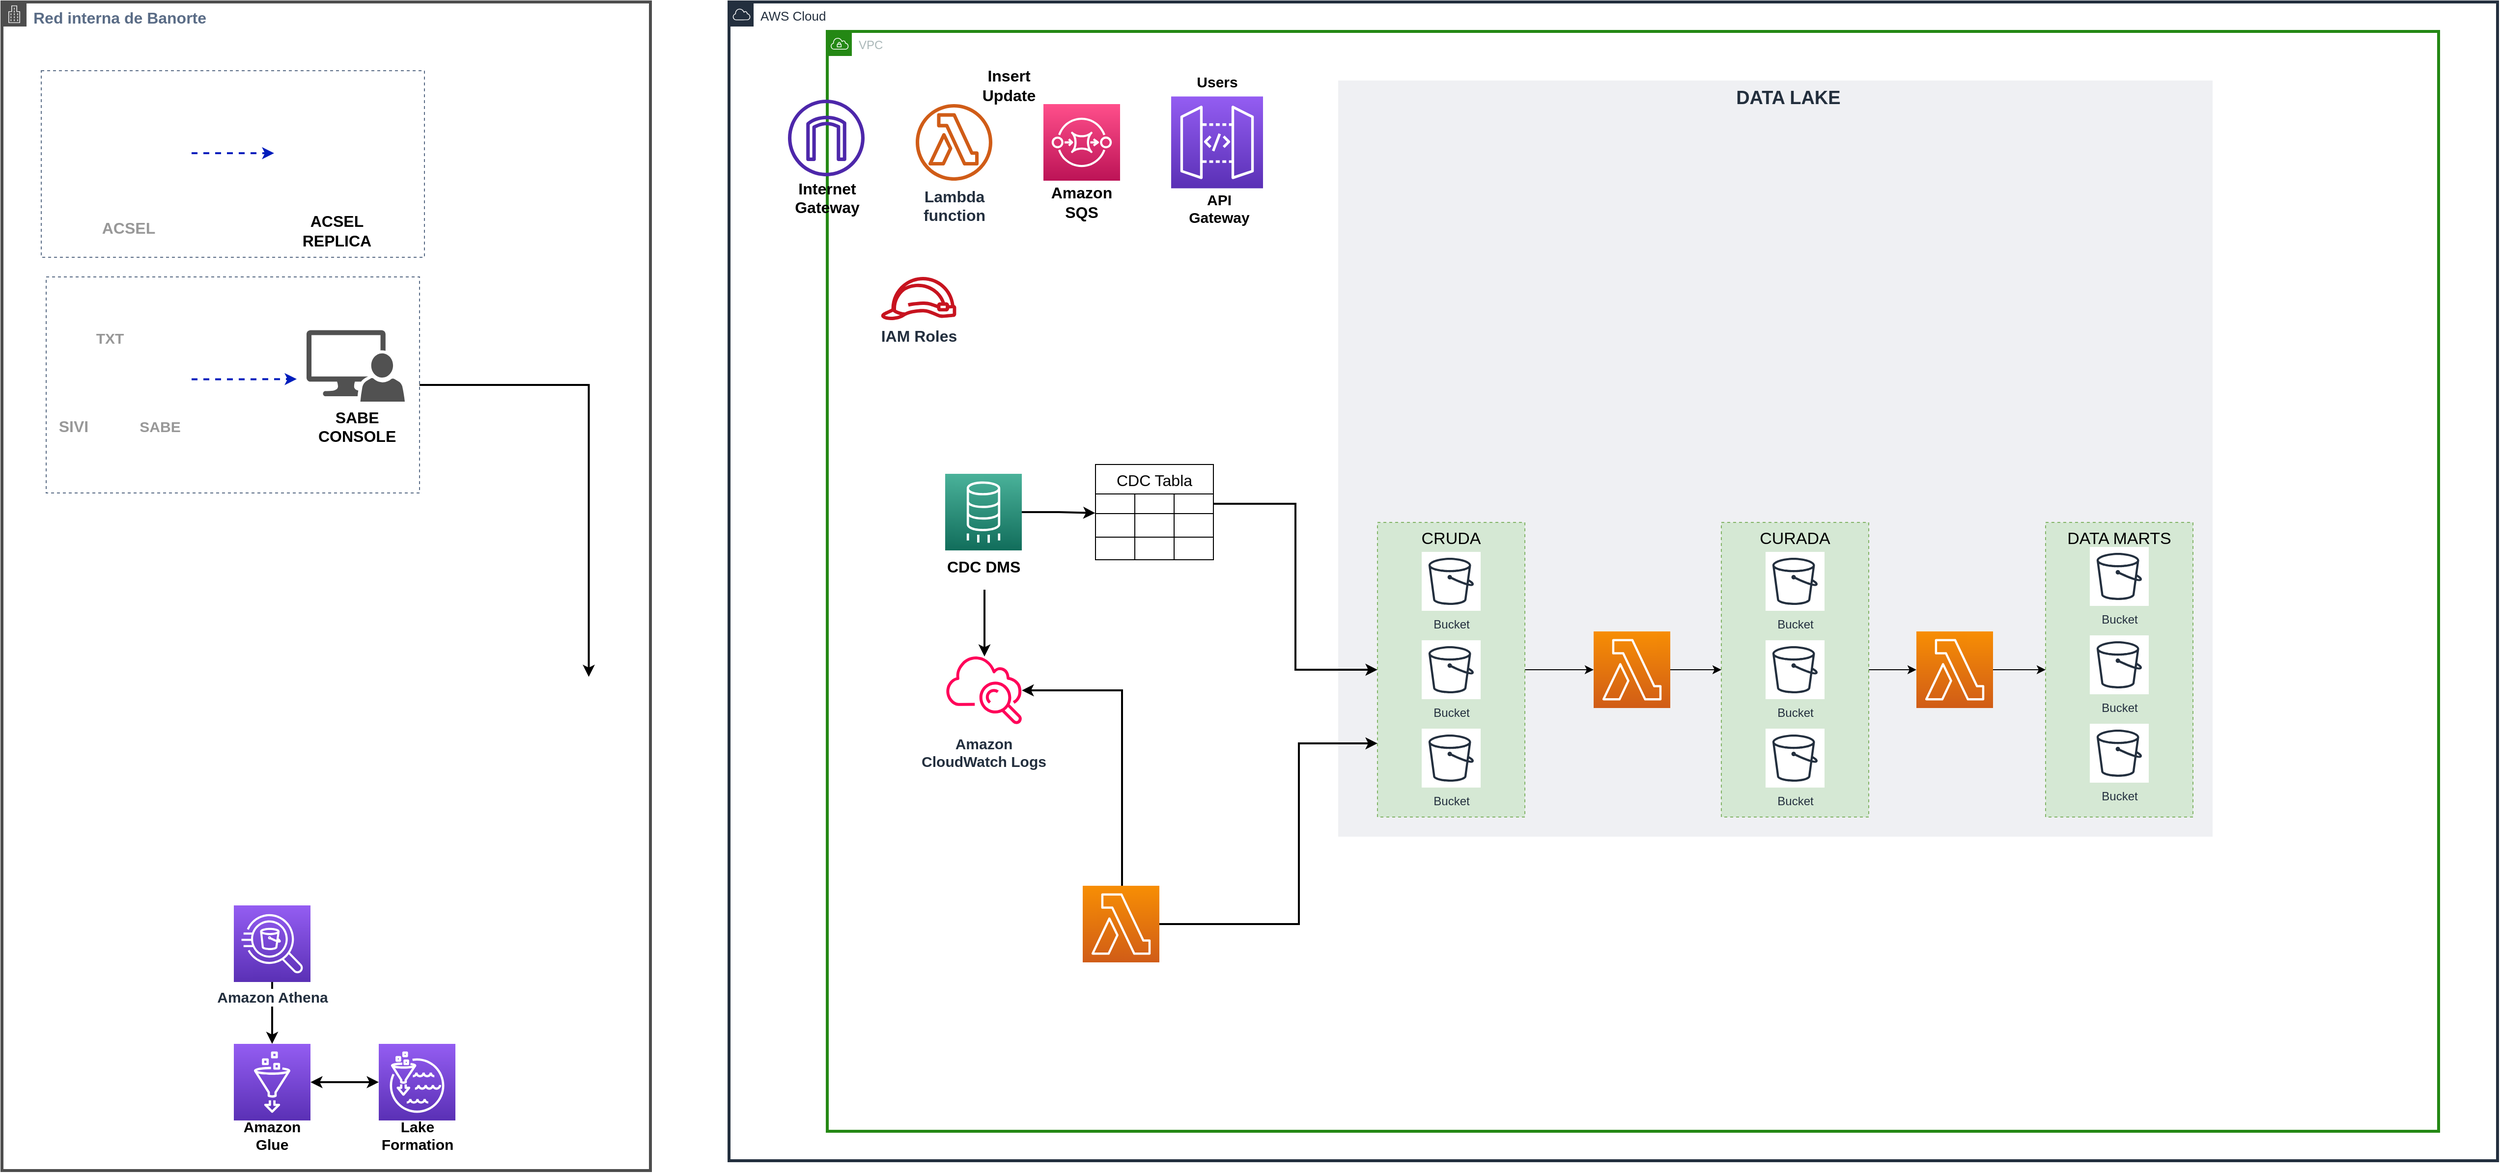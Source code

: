<mxfile version="27.1.4">
  <diagram id="Ht1M8jgEwFfnCIfOTk4-" name="Page-1">
    <mxGraphModel dx="1975" dy="1836" grid="1" gridSize="10" guides="1" tooltips="1" connect="1" arrows="1" fold="1" page="1" pageScale="1" pageWidth="1169" pageHeight="827" math="0" shadow="0">
      <root>
        <mxCell id="0" />
        <mxCell id="1" parent="0" />
        <mxCell id="RchtXjUBD6mUK6er0duv-1" value="&lt;font style=&quot;font-size: 13px;&quot;&gt;AWS Cloud&lt;/font&gt;" style="points=[[0,0],[0.25,0],[0.5,0],[0.75,0],[1,0],[1,0.25],[1,0.5],[1,0.75],[1,1],[0.75,1],[0.5,1],[0.25,1],[0,1],[0,0.75],[0,0.5],[0,0.25]];outlineConnect=0;gradientColor=none;html=1;whiteSpace=wrap;fontSize=13;fontStyle=0;container=1;pointerEvents=0;collapsible=0;recursiveResize=0;shape=mxgraph.aws4.group;grIcon=mxgraph.aws4.group_aws_cloud;strokeColor=#232F3E;fillColor=none;verticalAlign=top;align=left;spacingLeft=30;fontColor=#232F3E;dashed=0;strokeWidth=3;" parent="1" vertex="1">
          <mxGeometry x="2490" y="40" width="1800" height="1180" as="geometry" />
        </mxCell>
        <mxCell id="YntPkXyulkXuXodMfOfy-1" value="VPC" style="points=[[0,0],[0.25,0],[0.5,0],[0.75,0],[1,0],[1,0.25],[1,0.5],[1,0.75],[1,1],[0.75,1],[0.5,1],[0.25,1],[0,1],[0,0.75],[0,0.5],[0,0.25]];outlineConnect=0;gradientColor=none;html=1;whiteSpace=wrap;fontSize=12;fontStyle=0;container=1;pointerEvents=0;collapsible=0;recursiveResize=0;shape=mxgraph.aws4.group;grIcon=mxgraph.aws4.group_vpc;strokeColor=#248814;fillColor=none;verticalAlign=top;align=left;spacingLeft=30;fontColor=#AAB7B8;dashed=0;strokeWidth=3;" parent="RchtXjUBD6mUK6er0duv-1" vertex="1">
          <mxGeometry x="100" y="30" width="1640" height="1120" as="geometry" />
        </mxCell>
        <mxCell id="RchtXjUBD6mUK6er0duv-4" value="&lt;font style=&quot;font-size: 19px;&quot;&gt;&lt;b&gt;&amp;nbsp; &amp;nbsp; &amp;nbsp;DATA LAKE&lt;/b&gt;&lt;br&gt;&lt;/font&gt;" style="fillColor=#EFF0F3;strokeColor=none;dashed=0;verticalAlign=top;fontStyle=0;fontColor=#232F3D;whiteSpace=wrap;html=1;" parent="YntPkXyulkXuXodMfOfy-1" vertex="1">
          <mxGeometry x="520" y="50" width="890" height="770" as="geometry" />
        </mxCell>
        <mxCell id="YntPkXyulkXuXodMfOfy-39" style="edgeStyle=orthogonalEdgeStyle;rounded=0;orthogonalLoop=1;jettySize=auto;html=1;entryX=0;entryY=0.5;entryDx=0;entryDy=0;entryPerimeter=0;" parent="YntPkXyulkXuXodMfOfy-1" source="RchtXjUBD6mUK6er0duv-6" target="YntPkXyulkXuXodMfOfy-38" edge="1">
          <mxGeometry relative="1" as="geometry" />
        </mxCell>
        <mxCell id="RchtXjUBD6mUK6er0duv-6" value="&lt;span style=&quot;font-size: 17px;&quot;&gt;CRUDA&lt;/span&gt;" style="fillColor=#d5e8d4;strokeColor=#82b366;dashed=1;verticalAlign=top;fontStyle=0;whiteSpace=wrap;html=1;" parent="YntPkXyulkXuXodMfOfy-1" vertex="1">
          <mxGeometry x="560" y="500" width="150" height="300" as="geometry" />
        </mxCell>
        <mxCell id="RchtXjUBD6mUK6er0duv-7" value="Bucket" style="sketch=0;outlineConnect=0;fontColor=#232F3E;gradientColor=none;strokeColor=#232F3E;fillColor=#ffffff;dashed=0;verticalLabelPosition=bottom;verticalAlign=top;align=center;html=1;fontSize=12;fontStyle=0;aspect=fixed;shape=mxgraph.aws4.resourceIcon;resIcon=mxgraph.aws4.bucket;" parent="YntPkXyulkXuXodMfOfy-1" vertex="1">
          <mxGeometry x="605" y="530" width="60" height="60" as="geometry" />
        </mxCell>
        <mxCell id="RchtXjUBD6mUK6er0duv-8" value="Bucket" style="sketch=0;outlineConnect=0;fontColor=#232F3E;gradientColor=none;strokeColor=#232F3E;fillColor=#ffffff;dashed=0;verticalLabelPosition=bottom;verticalAlign=top;align=center;html=1;fontSize=12;fontStyle=0;aspect=fixed;shape=mxgraph.aws4.resourceIcon;resIcon=mxgraph.aws4.bucket;" parent="YntPkXyulkXuXodMfOfy-1" vertex="1">
          <mxGeometry x="605" y="620" width="60" height="60" as="geometry" />
        </mxCell>
        <mxCell id="RchtXjUBD6mUK6er0duv-9" value="Bucket" style="sketch=0;outlineConnect=0;fontColor=#232F3E;gradientColor=none;strokeColor=#232F3E;fillColor=#ffffff;dashed=0;verticalLabelPosition=bottom;verticalAlign=top;align=center;html=1;fontSize=12;fontStyle=0;aspect=fixed;shape=mxgraph.aws4.resourceIcon;resIcon=mxgraph.aws4.bucket;" parent="YntPkXyulkXuXodMfOfy-1" vertex="1">
          <mxGeometry x="605" y="710" width="60" height="60" as="geometry" />
        </mxCell>
        <mxCell id="YntPkXyulkXuXodMfOfy-42" style="edgeStyle=orthogonalEdgeStyle;rounded=0;orthogonalLoop=1;jettySize=auto;html=1;" parent="YntPkXyulkXuXodMfOfy-1" source="RchtXjUBD6mUK6er0duv-23" target="YntPkXyulkXuXodMfOfy-41" edge="1">
          <mxGeometry relative="1" as="geometry" />
        </mxCell>
        <mxCell id="RchtXjUBD6mUK6er0duv-23" value="&lt;span style=&quot;font-size: 17px;&quot;&gt;CURADA&lt;/span&gt;" style="fillColor=#d5e8d4;strokeColor=#82b366;dashed=1;verticalAlign=top;fontStyle=0;whiteSpace=wrap;html=1;" parent="YntPkXyulkXuXodMfOfy-1" vertex="1">
          <mxGeometry x="910" y="500" width="150" height="300" as="geometry" />
        </mxCell>
        <mxCell id="RchtXjUBD6mUK6er0duv-24" value="Bucket" style="sketch=0;outlineConnect=0;fontColor=#232F3E;gradientColor=none;strokeColor=#232F3E;fillColor=#ffffff;dashed=0;verticalLabelPosition=bottom;verticalAlign=top;align=center;html=1;fontSize=12;fontStyle=0;aspect=fixed;shape=mxgraph.aws4.resourceIcon;resIcon=mxgraph.aws4.bucket;" parent="YntPkXyulkXuXodMfOfy-1" vertex="1">
          <mxGeometry x="955" y="530" width="60" height="60" as="geometry" />
        </mxCell>
        <mxCell id="RchtXjUBD6mUK6er0duv-25" value="Bucket" style="sketch=0;outlineConnect=0;fontColor=#232F3E;gradientColor=none;strokeColor=#232F3E;fillColor=#ffffff;dashed=0;verticalLabelPosition=bottom;verticalAlign=top;align=center;html=1;fontSize=12;fontStyle=0;aspect=fixed;shape=mxgraph.aws4.resourceIcon;resIcon=mxgraph.aws4.bucket;" parent="YntPkXyulkXuXodMfOfy-1" vertex="1">
          <mxGeometry x="955" y="620" width="60" height="60" as="geometry" />
        </mxCell>
        <mxCell id="RchtXjUBD6mUK6er0duv-26" value="Bucket" style="sketch=0;outlineConnect=0;fontColor=#232F3E;gradientColor=none;strokeColor=#232F3E;fillColor=#ffffff;dashed=0;verticalLabelPosition=bottom;verticalAlign=top;align=center;html=1;fontSize=12;fontStyle=0;aspect=fixed;shape=mxgraph.aws4.resourceIcon;resIcon=mxgraph.aws4.bucket;" parent="YntPkXyulkXuXodMfOfy-1" vertex="1">
          <mxGeometry x="955" y="710" width="60" height="60" as="geometry" />
        </mxCell>
        <mxCell id="RchtXjUBD6mUK6er0duv-32" value="&lt;span style=&quot;font-size: 17px;&quot;&gt;DATA MARTS&lt;/span&gt;" style="fillColor=#d5e8d4;strokeColor=#82b366;dashed=1;verticalAlign=top;fontStyle=0;whiteSpace=wrap;html=1;" parent="YntPkXyulkXuXodMfOfy-1" vertex="1">
          <mxGeometry x="1240" y="500" width="150" height="300" as="geometry" />
        </mxCell>
        <mxCell id="RchtXjUBD6mUK6er0duv-33" value="Bucket" style="sketch=0;outlineConnect=0;fontColor=#232F3E;gradientColor=none;strokeColor=#232F3E;fillColor=#ffffff;dashed=0;verticalLabelPosition=bottom;verticalAlign=top;align=center;html=1;fontSize=12;fontStyle=0;aspect=fixed;shape=mxgraph.aws4.resourceIcon;resIcon=mxgraph.aws4.bucket;" parent="YntPkXyulkXuXodMfOfy-1" vertex="1">
          <mxGeometry x="1285" y="525" width="60" height="60" as="geometry" />
        </mxCell>
        <mxCell id="RchtXjUBD6mUK6er0duv-34" value="Bucket" style="sketch=0;outlineConnect=0;fontColor=#232F3E;gradientColor=none;strokeColor=#232F3E;fillColor=#ffffff;dashed=0;verticalLabelPosition=bottom;verticalAlign=top;align=center;html=1;fontSize=12;fontStyle=0;aspect=fixed;shape=mxgraph.aws4.resourceIcon;resIcon=mxgraph.aws4.bucket;" parent="YntPkXyulkXuXodMfOfy-1" vertex="1">
          <mxGeometry x="1285" y="615" width="60" height="60" as="geometry" />
        </mxCell>
        <mxCell id="RchtXjUBD6mUK6er0duv-35" value="Bucket" style="sketch=0;outlineConnect=0;fontColor=#232F3E;gradientColor=none;strokeColor=#232F3E;fillColor=#ffffff;dashed=0;verticalLabelPosition=bottom;verticalAlign=top;align=center;html=1;fontSize=12;fontStyle=0;aspect=fixed;shape=mxgraph.aws4.resourceIcon;resIcon=mxgraph.aws4.bucket;" parent="YntPkXyulkXuXodMfOfy-1" vertex="1">
          <mxGeometry x="1285" y="705" width="60" height="60" as="geometry" />
        </mxCell>
        <mxCell id="YntPkXyulkXuXodMfOfy-19" style="edgeStyle=orthogonalEdgeStyle;rounded=0;orthogonalLoop=1;jettySize=auto;html=1;entryX=-0.002;entryY=0.972;entryDx=0;entryDy=0;entryPerimeter=0;strokeWidth=2;" parent="YntPkXyulkXuXodMfOfy-1" source="RchtXjUBD6mUK6er0duv-54" target="YntPkXyulkXuXodMfOfy-5" edge="1">
          <mxGeometry relative="1" as="geometry">
            <Array as="points">
              <mxPoint x="236" y="490" />
              <mxPoint x="273" y="490" />
            </Array>
          </mxGeometry>
        </mxCell>
        <mxCell id="RchtXjUBD6mUK6er0duv-54" value="" style="sketch=0;points=[[0,0,0],[0.25,0,0],[0.5,0,0],[0.75,0,0],[1,0,0],[0,1,0],[0.25,1,0],[0.5,1,0],[0.75,1,0],[1,1,0],[0,0.25,0],[0,0.5,0],[0,0.75,0],[1,0.25,0],[1,0.5,0],[1,0.75,0]];outlineConnect=0;fontColor=#232F3E;gradientColor=#4AB29A;gradientDirection=north;fillColor=#116D5B;strokeColor=#ffffff;dashed=0;verticalLabelPosition=bottom;verticalAlign=top;align=center;html=1;fontSize=12;fontStyle=0;aspect=fixed;shape=mxgraph.aws4.resourceIcon;resIcon=mxgraph.aws4.database_migration_service;" parent="YntPkXyulkXuXodMfOfy-1" vertex="1">
          <mxGeometry x="120" y="450.5" width="78" height="78" as="geometry" />
        </mxCell>
        <mxCell id="YntPkXyulkXuXodMfOfy-82" style="edgeStyle=orthogonalEdgeStyle;rounded=0;orthogonalLoop=1;jettySize=auto;html=1;strokeWidth=2;" parent="YntPkXyulkXuXodMfOfy-1" source="RchtXjUBD6mUK6er0duv-55" target="YntPkXyulkXuXodMfOfy-74" edge="1">
          <mxGeometry relative="1" as="geometry">
            <Array as="points">
              <mxPoint x="160" y="600" />
              <mxPoint x="160" y="600" />
            </Array>
          </mxGeometry>
        </mxCell>
        <mxCell id="RchtXjUBD6mUK6er0duv-55" value="&lt;div style=&quot;text-align: center; font-size: 16px;&quot;&gt;CDC DMS&lt;/div&gt;" style="text;whiteSpace=wrap;html=1;strokeWidth=2;fontSize=16;fontStyle=1" parent="YntPkXyulkXuXodMfOfy-1" vertex="1">
          <mxGeometry x="120" y="528.5" width="110" height="40" as="geometry" />
        </mxCell>
        <mxCell id="YntPkXyulkXuXodMfOfy-4" value="CDC Tabla" style="shape=table;startSize=30;container=1;collapsible=0;childLayout=tableLayout;strokeColor=default;fontSize=16;" parent="YntPkXyulkXuXodMfOfy-1" vertex="1">
          <mxGeometry x="273" y="441" width="120" height="97" as="geometry" />
        </mxCell>
        <mxCell id="YntPkXyulkXuXodMfOfy-5" value="" style="shape=tableRow;horizontal=0;startSize=0;swimlaneHead=0;swimlaneBody=0;strokeColor=inherit;top=0;left=0;bottom=0;right=0;collapsible=0;dropTarget=0;fillColor=none;points=[[0,0.5],[1,0.5]];portConstraint=eastwest;fontSize=16;" parent="YntPkXyulkXuXodMfOfy-4" vertex="1">
          <mxGeometry y="30" width="120" height="20" as="geometry" />
        </mxCell>
        <mxCell id="YntPkXyulkXuXodMfOfy-6" value="" style="shape=partialRectangle;html=1;whiteSpace=wrap;connectable=0;strokeColor=inherit;overflow=hidden;fillColor=none;top=0;left=0;bottom=0;right=0;pointerEvents=1;fontSize=16;" parent="YntPkXyulkXuXodMfOfy-5" vertex="1">
          <mxGeometry width="40" height="20" as="geometry">
            <mxRectangle width="40" height="20" as="alternateBounds" />
          </mxGeometry>
        </mxCell>
        <mxCell id="YntPkXyulkXuXodMfOfy-7" value="" style="shape=partialRectangle;html=1;whiteSpace=wrap;connectable=0;strokeColor=inherit;overflow=hidden;fillColor=none;top=0;left=0;bottom=0;right=0;pointerEvents=1;fontSize=16;" parent="YntPkXyulkXuXodMfOfy-5" vertex="1">
          <mxGeometry x="40" width="40" height="20" as="geometry">
            <mxRectangle width="40" height="20" as="alternateBounds" />
          </mxGeometry>
        </mxCell>
        <mxCell id="YntPkXyulkXuXodMfOfy-8" value="" style="shape=partialRectangle;html=1;whiteSpace=wrap;connectable=0;strokeColor=inherit;overflow=hidden;fillColor=none;top=0;left=0;bottom=0;right=0;pointerEvents=1;fontSize=16;" parent="YntPkXyulkXuXodMfOfy-5" vertex="1">
          <mxGeometry x="80" width="40" height="20" as="geometry">
            <mxRectangle width="40" height="20" as="alternateBounds" />
          </mxGeometry>
        </mxCell>
        <mxCell id="YntPkXyulkXuXodMfOfy-9" value="" style="shape=tableRow;horizontal=0;startSize=0;swimlaneHead=0;swimlaneBody=0;strokeColor=inherit;top=0;left=0;bottom=0;right=0;collapsible=0;dropTarget=0;fillColor=none;points=[[0,0.5],[1,0.5]];portConstraint=eastwest;fontSize=16;" parent="YntPkXyulkXuXodMfOfy-4" vertex="1">
          <mxGeometry y="50" width="120" height="24" as="geometry" />
        </mxCell>
        <mxCell id="YntPkXyulkXuXodMfOfy-10" value="" style="shape=partialRectangle;html=1;whiteSpace=wrap;connectable=0;strokeColor=inherit;overflow=hidden;fillColor=none;top=0;left=0;bottom=0;right=0;pointerEvents=1;fontSize=16;" parent="YntPkXyulkXuXodMfOfy-9" vertex="1">
          <mxGeometry width="40" height="24" as="geometry">
            <mxRectangle width="40" height="24" as="alternateBounds" />
          </mxGeometry>
        </mxCell>
        <mxCell id="YntPkXyulkXuXodMfOfy-11" value="" style="shape=partialRectangle;html=1;whiteSpace=wrap;connectable=0;strokeColor=inherit;overflow=hidden;fillColor=none;top=0;left=0;bottom=0;right=0;pointerEvents=1;fontSize=16;" parent="YntPkXyulkXuXodMfOfy-9" vertex="1">
          <mxGeometry x="40" width="40" height="24" as="geometry">
            <mxRectangle width="40" height="24" as="alternateBounds" />
          </mxGeometry>
        </mxCell>
        <mxCell id="YntPkXyulkXuXodMfOfy-12" value="" style="shape=partialRectangle;html=1;whiteSpace=wrap;connectable=0;strokeColor=inherit;overflow=hidden;fillColor=none;top=0;left=0;bottom=0;right=0;pointerEvents=1;fontSize=16;" parent="YntPkXyulkXuXodMfOfy-9" vertex="1">
          <mxGeometry x="80" width="40" height="24" as="geometry">
            <mxRectangle width="40" height="24" as="alternateBounds" />
          </mxGeometry>
        </mxCell>
        <mxCell id="YntPkXyulkXuXodMfOfy-13" value="" style="shape=tableRow;horizontal=0;startSize=0;swimlaneHead=0;swimlaneBody=0;strokeColor=inherit;top=0;left=0;bottom=0;right=0;collapsible=0;dropTarget=0;fillColor=none;points=[[0,0.5],[1,0.5]];portConstraint=eastwest;fontSize=16;" parent="YntPkXyulkXuXodMfOfy-4" vertex="1">
          <mxGeometry y="74" width="120" height="23" as="geometry" />
        </mxCell>
        <mxCell id="YntPkXyulkXuXodMfOfy-14" value="" style="shape=partialRectangle;html=1;whiteSpace=wrap;connectable=0;strokeColor=inherit;overflow=hidden;fillColor=none;top=0;left=0;bottom=0;right=0;pointerEvents=1;fontSize=16;" parent="YntPkXyulkXuXodMfOfy-13" vertex="1">
          <mxGeometry width="40" height="23" as="geometry">
            <mxRectangle width="40" height="23" as="alternateBounds" />
          </mxGeometry>
        </mxCell>
        <mxCell id="YntPkXyulkXuXodMfOfy-15" value="" style="shape=partialRectangle;html=1;whiteSpace=wrap;connectable=0;strokeColor=inherit;overflow=hidden;fillColor=none;top=0;left=0;bottom=0;right=0;pointerEvents=1;fontSize=16;" parent="YntPkXyulkXuXodMfOfy-13" vertex="1">
          <mxGeometry x="40" width="40" height="23" as="geometry">
            <mxRectangle width="40" height="23" as="alternateBounds" />
          </mxGeometry>
        </mxCell>
        <mxCell id="YntPkXyulkXuXodMfOfy-16" value="" style="shape=partialRectangle;html=1;whiteSpace=wrap;connectable=0;strokeColor=inherit;overflow=hidden;fillColor=none;top=0;left=0;bottom=0;right=0;pointerEvents=1;fontSize=16;" parent="YntPkXyulkXuXodMfOfy-13" vertex="1">
          <mxGeometry x="80" width="40" height="23" as="geometry">
            <mxRectangle width="40" height="23" as="alternateBounds" />
          </mxGeometry>
        </mxCell>
        <mxCell id="YntPkXyulkXuXodMfOfy-20" style="edgeStyle=orthogonalEdgeStyle;rounded=0;orthogonalLoop=1;jettySize=auto;html=1;entryX=0;entryY=0.5;entryDx=0;entryDy=0;strokeWidth=2;" parent="YntPkXyulkXuXodMfOfy-1" source="YntPkXyulkXuXodMfOfy-5" target="RchtXjUBD6mUK6er0duv-6" edge="1">
          <mxGeometry relative="1" as="geometry" />
        </mxCell>
        <mxCell id="YntPkXyulkXuXodMfOfy-22" value="" style="sketch=0;outlineConnect=0;fontColor=#232F3E;gradientColor=none;fillColor=#4D27AA;strokeColor=none;dashed=0;verticalLabelPosition=bottom;verticalAlign=top;align=center;html=1;fontSize=12;fontStyle=0;aspect=fixed;pointerEvents=1;shape=mxgraph.aws4.internet_gateway;" parent="YntPkXyulkXuXodMfOfy-1" vertex="1">
          <mxGeometry x="-40" y="69.5" width="78" height="78" as="geometry" />
        </mxCell>
        <mxCell id="YntPkXyulkXuXodMfOfy-23" value="&lt;div style=&quot;text-align: center; font-size: 16px;&quot;&gt;Internet Gateway&lt;/div&gt;" style="text;whiteSpace=wrap;html=1;strokeWidth=2;fontSize=16;fontStyle=1" parent="YntPkXyulkXuXodMfOfy-1" vertex="1">
          <mxGeometry x="-56" y="144" width="110" height="40" as="geometry" />
        </mxCell>
        <mxCell id="YntPkXyulkXuXodMfOfy-24" value="" style="sketch=0;points=[[0,0,0],[0.25,0,0],[0.5,0,0],[0.75,0,0],[1,0,0],[0,1,0],[0.25,1,0],[0.5,1,0],[0.75,1,0],[1,1,0],[0,0.25,0],[0,0.5,0],[0,0.75,0],[1,0.25,0],[1,0.5,0],[1,0.75,0]];outlineConnect=0;fontColor=#232F3E;gradientColor=#945DF2;gradientDirection=north;fillColor=#5A30B5;strokeColor=#ffffff;dashed=0;verticalLabelPosition=bottom;verticalAlign=top;align=center;html=1;fontSize=12;fontStyle=0;aspect=fixed;shape=mxgraph.aws4.resourceIcon;resIcon=mxgraph.aws4.api_gateway;" parent="YntPkXyulkXuXodMfOfy-1" vertex="1">
          <mxGeometry x="350" y="66.25" width="93.5" height="93.5" as="geometry" />
        </mxCell>
        <mxCell id="YntPkXyulkXuXodMfOfy-25" value="&lt;font style=&quot;font-size: 15px;&quot;&gt;&lt;b&gt;API Gateway&lt;/b&gt;&lt;/font&gt;" style="text;html=1;strokeColor=none;fillColor=none;align=center;verticalAlign=middle;whiteSpace=wrap;rounded=0;" parent="YntPkXyulkXuXodMfOfy-1" vertex="1">
          <mxGeometry x="353.5" y="165" width="90" height="30" as="geometry" />
        </mxCell>
        <mxCell id="YntPkXyulkXuXodMfOfy-26" value="&lt;font style=&quot;font-size: 15px;&quot;&gt;&lt;b&gt;Users&lt;/b&gt;&lt;/font&gt;" style="text;html=1;strokeColor=none;fillColor=none;align=center;verticalAlign=middle;whiteSpace=wrap;rounded=0;" parent="YntPkXyulkXuXodMfOfy-1" vertex="1">
          <mxGeometry x="351.75" y="36.25" width="90" height="30" as="geometry" />
        </mxCell>
        <mxCell id="YntPkXyulkXuXodMfOfy-40" style="edgeStyle=orthogonalEdgeStyle;rounded=0;orthogonalLoop=1;jettySize=auto;html=1;entryX=0;entryY=0.5;entryDx=0;entryDy=0;" parent="YntPkXyulkXuXodMfOfy-1" source="YntPkXyulkXuXodMfOfy-38" target="RchtXjUBD6mUK6er0duv-23" edge="1">
          <mxGeometry relative="1" as="geometry" />
        </mxCell>
        <mxCell id="YntPkXyulkXuXodMfOfy-38" value="" style="sketch=0;points=[[0,0,0],[0.25,0,0],[0.5,0,0],[0.75,0,0],[1,0,0],[0,1,0],[0.25,1,0],[0.5,1,0],[0.75,1,0],[1,1,0],[0,0.25,0],[0,0.5,0],[0,0.75,0],[1,0.25,0],[1,0.5,0],[1,0.75,0]];outlineConnect=0;fontColor=#232F3E;gradientColor=#F78E04;gradientDirection=north;fillColor=#D05C17;strokeColor=#ffffff;dashed=0;verticalLabelPosition=bottom;verticalAlign=top;align=center;html=1;fontSize=12;fontStyle=0;aspect=fixed;shape=mxgraph.aws4.resourceIcon;resIcon=mxgraph.aws4.lambda;" parent="YntPkXyulkXuXodMfOfy-1" vertex="1">
          <mxGeometry x="780" y="611" width="78" height="78" as="geometry" />
        </mxCell>
        <mxCell id="YntPkXyulkXuXodMfOfy-43" style="edgeStyle=orthogonalEdgeStyle;rounded=0;orthogonalLoop=1;jettySize=auto;html=1;entryX=0;entryY=0.5;entryDx=0;entryDy=0;" parent="YntPkXyulkXuXodMfOfy-1" source="YntPkXyulkXuXodMfOfy-41" target="RchtXjUBD6mUK6er0duv-32" edge="1">
          <mxGeometry relative="1" as="geometry" />
        </mxCell>
        <mxCell id="YntPkXyulkXuXodMfOfy-41" value="" style="sketch=0;points=[[0,0,0],[0.25,0,0],[0.5,0,0],[0.75,0,0],[1,0,0],[0,1,0],[0.25,1,0],[0.5,1,0],[0.75,1,0],[1,1,0],[0,0.25,0],[0,0.5,0],[0,0.75,0],[1,0.25,0],[1,0.5,0],[1,0.75,0]];outlineConnect=0;fontColor=#232F3E;gradientColor=#F78E04;gradientDirection=north;fillColor=#D05C17;strokeColor=#ffffff;dashed=0;verticalLabelPosition=bottom;verticalAlign=top;align=center;html=1;fontSize=12;fontStyle=0;aspect=fixed;shape=mxgraph.aws4.resourceIcon;resIcon=mxgraph.aws4.lambda;" parent="YntPkXyulkXuXodMfOfy-1" vertex="1">
          <mxGeometry x="1108.5" y="611" width="78" height="78" as="geometry" />
        </mxCell>
        <mxCell id="YntPkXyulkXuXodMfOfy-54" value="IAM Roles" style="outlineConnect=0;fontColor=#232F3E;gradientColor=none;fillColor=#C7131F;strokeColor=none;dashed=0;verticalLabelPosition=bottom;verticalAlign=top;align=center;html=1;fontSize=16;fontStyle=1;aspect=fixed;pointerEvents=1;shape=mxgraph.aws4.role;labelBackgroundColor=#ffffff;" parent="YntPkXyulkXuXodMfOfy-1" vertex="1">
          <mxGeometry x="54" y="250" width="78" height="44" as="geometry" />
        </mxCell>
        <mxCell id="YntPkXyulkXuXodMfOfy-58" value="&lt;font style=&quot;font-size: 16px;&quot;&gt;&lt;b&gt;Lambda&lt;br style=&quot;border-color: var(--border-color);&quot;&gt;function&lt;/b&gt;&lt;/font&gt;" style="outlineConnect=0;fontColor=#232F3E;gradientColor=none;fillColor=#D05C17;strokeColor=none;dashed=0;verticalLabelPosition=bottom;verticalAlign=top;align=center;html=1;fontSize=12;fontStyle=0;aspect=fixed;pointerEvents=1;shape=mxgraph.aws4.lambda_function;labelBackgroundColor=#ffffff;" parent="YntPkXyulkXuXodMfOfy-1" vertex="1">
          <mxGeometry x="90" y="74" width="78" height="78" as="geometry" />
        </mxCell>
        <mxCell id="YntPkXyulkXuXodMfOfy-59" value="&lt;font style=&quot;font-size: 16px;&quot;&gt;&lt;b&gt;Amazon SQS&lt;/b&gt;&lt;/font&gt;" style="text;html=1;strokeColor=none;fillColor=none;align=center;verticalAlign=middle;whiteSpace=wrap;rounded=0;" parent="YntPkXyulkXuXodMfOfy-1" vertex="1">
          <mxGeometry x="214" y="158.5" width="90" height="30" as="geometry" />
        </mxCell>
        <mxCell id="YntPkXyulkXuXodMfOfy-60" value="&lt;font style=&quot;font-size: 16px;&quot;&gt;&lt;b&gt;Insert&lt;br&gt;Update&lt;/b&gt;&lt;/font&gt;" style="text;html=1;strokeColor=none;fillColor=none;align=center;verticalAlign=middle;whiteSpace=wrap;rounded=0;" parent="YntPkXyulkXuXodMfOfy-1" vertex="1">
          <mxGeometry x="140" y="39.5" width="90" height="30" as="geometry" />
        </mxCell>
        <mxCell id="YntPkXyulkXuXodMfOfy-74" value="Amazon&lt;br style=&quot;font-size: 15px;&quot;&gt;CloudWatch Logs&lt;br style=&quot;font-size: 15px;&quot;&gt;" style="outlineConnect=0;fontColor=#232F3E;gradientColor=none;gradientDirection=north;fillColor=#ff0059;strokeColor=default;dashed=0;verticalLabelPosition=bottom;verticalAlign=top;align=center;html=1;fontSize=15;fontStyle=1;aspect=fixed;shape=mxgraph.aws4.cloudwatch;labelBackgroundColor=#ffffff;" parent="YntPkXyulkXuXodMfOfy-1" vertex="1">
          <mxGeometry x="120" y="632" width="78" height="78" as="geometry" />
        </mxCell>
        <mxCell id="YntPkXyulkXuXodMfOfy-107" style="edgeStyle=orthogonalEdgeStyle;rounded=0;orthogonalLoop=1;jettySize=auto;html=1;entryX=0;entryY=0.75;entryDx=0;entryDy=0;strokeWidth=2;" parent="YntPkXyulkXuXodMfOfy-1" source="YntPkXyulkXuXodMfOfy-108" target="RchtXjUBD6mUK6er0duv-6" edge="1">
          <mxGeometry relative="1" as="geometry">
            <Array as="points">
              <mxPoint x="480" y="909" />
              <mxPoint x="480" y="725" />
            </Array>
          </mxGeometry>
        </mxCell>
        <mxCell id="YntPkXyulkXuXodMfOfy-113" style="edgeStyle=orthogonalEdgeStyle;rounded=0;orthogonalLoop=1;jettySize=auto;html=1;strokeWidth=2;" parent="YntPkXyulkXuXodMfOfy-1" source="YntPkXyulkXuXodMfOfy-108" target="YntPkXyulkXuXodMfOfy-74" edge="1">
          <mxGeometry relative="1" as="geometry">
            <Array as="points">
              <mxPoint x="300" y="671" />
            </Array>
          </mxGeometry>
        </mxCell>
        <mxCell id="YntPkXyulkXuXodMfOfy-108" value="" style="sketch=0;points=[[0,0,0],[0.25,0,0],[0.5,0,0],[0.75,0,0],[1,0,0],[0,1,0],[0.25,1,0],[0.5,1,0],[0.75,1,0],[1,1,0],[0,0.25,0],[0,0.5,0],[0,0.75,0],[1,0.25,0],[1,0.5,0],[1,0.75,0]];outlineConnect=0;fontColor=#232F3E;gradientColor=#F78E04;gradientDirection=north;fillColor=#D05C17;strokeColor=#ffffff;dashed=0;verticalLabelPosition=bottom;verticalAlign=top;align=center;html=1;fontSize=12;fontStyle=0;aspect=fixed;shape=mxgraph.aws4.resourceIcon;resIcon=mxgraph.aws4.lambda;" parent="YntPkXyulkXuXodMfOfy-1" vertex="1">
          <mxGeometry x="260" y="870" width="78" height="78" as="geometry" />
        </mxCell>
        <mxCell id="-Rxvcumc74NUgiXMwm1E-3" value="" style="sketch=0;points=[[0,0,0],[0.25,0,0],[0.5,0,0],[0.75,0,0],[1,0,0],[0,1,0],[0.25,1,0],[0.5,1,0],[0.75,1,0],[1,1,0],[0,0.25,0],[0,0.5,0],[0,0.75,0],[1,0.25,0],[1,0.5,0],[1,0.75,0]];outlineConnect=0;fontColor=#232F3E;gradientColor=#FF4F8B;gradientDirection=north;fillColor=#BC1356;strokeColor=#ffffff;dashed=0;verticalLabelPosition=bottom;verticalAlign=top;align=center;html=1;fontSize=12;fontStyle=0;aspect=fixed;shape=mxgraph.aws4.resourceIcon;resIcon=mxgraph.aws4.sqs;" parent="YntPkXyulkXuXodMfOfy-1" vertex="1">
          <mxGeometry x="220" y="74" width="78" height="78" as="geometry" />
        </mxCell>
        <mxCell id="RchtXjUBD6mUK6er0duv-36" value="&lt;font style=&quot;font-size: 16px;&quot;&gt;&lt;b&gt;Red interna de Banorte&lt;/b&gt;&lt;/font&gt;" style="points=[[0,0],[0.25,0],[0.5,0],[0.75,0],[1,0],[1,0.25],[1,0.5],[1,0.75],[1,1],[0.75,1],[0.5,1],[0.25,1],[0,1],[0,0.75],[0,0.5],[0,0.25]];outlineConnect=0;gradientColor=none;html=1;whiteSpace=wrap;fontSize=12;fontStyle=0;container=1;pointerEvents=0;collapsible=0;recursiveResize=0;shape=mxgraph.aws4.group;grIcon=mxgraph.aws4.group_corporate_data_center;strokeColor=#4D4D4D;fillColor=none;verticalAlign=top;align=left;spacingLeft=30;fontColor=#5A6C86;dashed=0;strokeWidth=3;" parent="1" vertex="1">
          <mxGeometry x="1750" y="40" width="660" height="1190" as="geometry" />
        </mxCell>
        <mxCell id="RchtXjUBD6mUK6er0duv-39" value="" style="shape=image;html=1;verticalAlign=top;verticalLabelPosition=bottom;labelBackgroundColor=#ffffff;imageAspect=0;aspect=fixed;image=https://cdn2.iconfinder.com/data/icons/whcompare-isometric-web-hosting-servers/50/database-128.png;" parent="RchtXjUBD6mUK6er0duv-36" vertex="1">
          <mxGeometry x="277" y="90" width="128" height="128" as="geometry" />
        </mxCell>
        <mxCell id="RchtXjUBD6mUK6er0duv-40" value="&lt;font style=&quot;font-size: 16px;&quot;&gt;ACSEL&lt;br&gt;REPLICA&lt;/font&gt;" style="text;html=1;strokeColor=none;fillColor=none;align=center;verticalAlign=middle;whiteSpace=wrap;rounded=0;fontSize=15;fontStyle=1" parent="RchtXjUBD6mUK6er0duv-36" vertex="1">
          <mxGeometry x="292.25" y="218" width="97.5" height="30" as="geometry" />
        </mxCell>
        <mxCell id="RchtXjUBD6mUK6er0duv-41" style="edgeStyle=orthogonalEdgeStyle;rounded=0;orthogonalLoop=1;jettySize=auto;html=1;entryX=0;entryY=0.5;entryDx=0;entryDy=0;strokeWidth=2;fillColor=#0050ef;strokeColor=#001DBC;dashed=1;textOpacity=40;" parent="RchtXjUBD6mUK6er0duv-36" source="RchtXjUBD6mUK6er0duv-42" target="RchtXjUBD6mUK6er0duv-39" edge="1">
          <mxGeometry relative="1" as="geometry" />
        </mxCell>
        <mxCell id="RchtXjUBD6mUK6er0duv-42" value="" style="shape=image;html=1;verticalAlign=top;verticalLabelPosition=bottom;labelBackgroundColor=#ffffff;imageAspect=0;aspect=fixed;image=https://cdn2.iconfinder.com/data/icons/whcompare-isometric-web-hosting-servers/50/database-128.png;opacity=50;textOpacity=40;" parent="RchtXjUBD6mUK6er0duv-36" vertex="1">
          <mxGeometry x="65" y="90" width="128" height="128" as="geometry" />
        </mxCell>
        <mxCell id="RchtXjUBD6mUK6er0duv-43" value="&lt;font style=&quot;font-size: 16px;&quot;&gt;ACSEL&lt;/font&gt;" style="text;html=1;strokeColor=none;fillColor=none;align=center;verticalAlign=middle;whiteSpace=wrap;rounded=0;fontSize=15;fontStyle=1;textOpacity=40;" parent="RchtXjUBD6mUK6er0duv-36" vertex="1">
          <mxGeometry x="80.25" y="215" width="97.5" height="30" as="geometry" />
        </mxCell>
        <mxCell id="RchtXjUBD6mUK6er0duv-49" value="" style="fillColor=none;strokeColor=#5A6C86;dashed=1;verticalAlign=top;fontStyle=0;fontColor=#5A6C86;whiteSpace=wrap;html=1;" parent="RchtXjUBD6mUK6er0duv-36" vertex="1">
          <mxGeometry x="40" y="70" width="390" height="190" as="geometry" />
        </mxCell>
        <mxCell id="RchtXjUBD6mUK6er0duv-98" value="" style="fillColor=none;strokeColor=#5A6C86;dashed=1;verticalAlign=top;fontStyle=0;fontColor=#5A6C86;whiteSpace=wrap;html=1;" parent="RchtXjUBD6mUK6er0duv-36" vertex="1">
          <mxGeometry x="45" y="280" width="380" height="220" as="geometry" />
        </mxCell>
        <mxCell id="RchtXjUBD6mUK6er0duv-93" value="&lt;span style=&quot;font-size: 15px;&quot;&gt;&lt;font style=&quot;font-size: 15px;&quot;&gt;TXT&lt;/font&gt;&lt;/span&gt;" style="text;html=1;strokeColor=none;fillColor=none;align=center;verticalAlign=middle;whiteSpace=wrap;rounded=0;opacity=40;fontSize=15;fontStyle=1;textOpacity=40;strokeWidth=2;" parent="RchtXjUBD6mUK6er0duv-36" vertex="1">
          <mxGeometry x="80.25" y="327" width="60" height="30" as="geometry" />
        </mxCell>
        <mxCell id="RchtXjUBD6mUK6er0duv-91" value="SABE" style="text;html=1;strokeColor=none;fillColor=none;align=center;verticalAlign=middle;whiteSpace=wrap;rounded=0;fontSize=15;fontStyle=1;opacity=40;textOpacity=40;" parent="RchtXjUBD6mUK6er0duv-36" vertex="1">
          <mxGeometry x="111.5" y="417" width="97.5" height="30" as="geometry" />
        </mxCell>
        <mxCell id="RchtXjUBD6mUK6er0duv-92" value="" style="shape=image;html=1;verticalAlign=top;verticalLabelPosition=bottom;labelBackgroundColor=#ffffff;imageAspect=0;aspect=fixed;image=https://cdn0.iconfinder.com/data/icons/evericons-24px-vol-1/24/file-text-128.png;opacity=40;textOpacity=40;" parent="RchtXjUBD6mUK6er0duv-36" vertex="1">
          <mxGeometry x="40" y="351.5" width="65.5" height="65.5" as="geometry" />
        </mxCell>
        <mxCell id="RchtXjUBD6mUK6er0duv-94" style="edgeStyle=orthogonalEdgeStyle;rounded=0;orthogonalLoop=1;jettySize=auto;html=1;strokeWidth=2;dashed=1;fillColor=#0050ef;strokeColor=#001DBC;textOpacity=40;" parent="RchtXjUBD6mUK6er0duv-36" source="RchtXjUBD6mUK6er0duv-95" edge="1">
          <mxGeometry relative="1" as="geometry">
            <mxPoint x="300" y="384" as="targetPoint" />
          </mxGeometry>
        </mxCell>
        <mxCell id="RchtXjUBD6mUK6er0duv-95" value="" style="shape=image;html=1;verticalAlign=top;verticalLabelPosition=bottom;labelBackgroundColor=#ffffff;imageAspect=0;aspect=fixed;image=https://cdn0.iconfinder.com/data/icons/evericons-24px-vol-1/24/file-text-128.png;opacity=40;textOpacity=40;" parent="RchtXjUBD6mUK6er0duv-36" vertex="1">
          <mxGeometry x="127.5" y="351.5" width="65.5" height="65.5" as="geometry" />
        </mxCell>
        <mxCell id="RchtXjUBD6mUK6er0duv-96" value="" style="sketch=0;pointerEvents=1;shadow=0;dashed=0;html=1;strokeColor=none;labelPosition=center;verticalLabelPosition=bottom;verticalAlign=top;align=center;fillColor=#515151;shape=mxgraph.mscae.system_center.admin_console" parent="RchtXjUBD6mUK6er0duv-36" vertex="1">
          <mxGeometry x="310" y="334.25" width="100" height="72.75" as="geometry" />
        </mxCell>
        <mxCell id="RchtXjUBD6mUK6er0duv-97" value="&lt;div style=&quot;text-align: center; font-size: 16px;&quot;&gt;&lt;span style=&quot;background-color: initial; font-size: 16px;&quot;&gt;SABE&lt;/span&gt;&lt;/div&gt;&lt;div style=&quot;text-align: center; font-size: 16px;&quot;&gt;&lt;span style=&quot;background-color: initial; font-size: 16px;&quot;&gt;CONSOLE&lt;/span&gt;&lt;/div&gt;" style="text;whiteSpace=wrap;html=1;strokeWidth=2;fontSize=16;fontStyle=1" parent="RchtXjUBD6mUK6er0duv-36" vertex="1">
          <mxGeometry x="320" y="407" width="110" height="40" as="geometry" />
        </mxCell>
        <mxCell id="RchtXjUBD6mUK6er0duv-99" value="&lt;font style=&quot;font-size: 16px;&quot;&gt;SIVI&lt;/font&gt;" style="text;html=1;strokeColor=none;fillColor=none;align=center;verticalAlign=middle;whiteSpace=wrap;rounded=0;fontSize=15;fontStyle=1;opacity=40;textOpacity=40;" parent="RchtXjUBD6mUK6er0duv-36" vertex="1">
          <mxGeometry x="24" y="417" width="97.5" height="30" as="geometry" />
        </mxCell>
        <mxCell id="YntPkXyulkXuXodMfOfy-112" value="" style="edgeStyle=orthogonalEdgeStyle;rounded=0;orthogonalLoop=1;jettySize=auto;html=1;strokeWidth=2;" parent="1" source="RchtXjUBD6mUK6er0duv-98" target="YntPkXyulkXuXodMfOfy-111" edge="1">
          <mxGeometry relative="1" as="geometry">
            <mxPoint x="2175" y="770" as="sourcePoint" />
            <mxPoint x="2550" y="970" as="targetPoint" />
            <Array as="points" />
          </mxGeometry>
        </mxCell>
        <mxCell id="YntPkXyulkXuXodMfOfy-111" value="" style="shape=image;html=1;verticalAlign=top;verticalLabelPosition=bottom;labelBackgroundColor=#ffffff;imageAspect=0;aspect=fixed;image=https://cdn0.iconfinder.com/data/icons/evericons-24px-vol-1/24/file-text-128.png;textOpacity=40;" parent="1" vertex="1">
          <mxGeometry x="2304.5" y="727.25" width="85.5" height="85.5" as="geometry" />
        </mxCell>
        <mxCell id="YntPkXyulkXuXodMfOfy-48" value="" style="sketch=0;points=[[0,0,0],[0.25,0,0],[0.5,0,0],[0.75,0,0],[1,0,0],[0,1,0],[0.25,1,0],[0.5,1,0],[0.75,1,0],[1,1,0],[0,0.25,0],[0,0.5,0],[0,0.75,0],[1,0.25,0],[1,0.5,0],[1,0.75,0]];outlineConnect=0;fontColor=#232F3E;gradientColor=#945DF2;gradientDirection=north;fillColor=#5A30B5;strokeColor=#ffffff;dashed=0;verticalLabelPosition=bottom;verticalAlign=top;align=center;html=1;fontSize=12;fontStyle=0;aspect=fixed;shape=mxgraph.aws4.resourceIcon;resIcon=mxgraph.aws4.glue;" parent="1" vertex="1">
          <mxGeometry x="1986" y="1101" width="78" height="78" as="geometry" />
        </mxCell>
        <mxCell id="YntPkXyulkXuXodMfOfy-49" value="&lt;font style=&quot;font-size: 15px;&quot;&gt;&lt;b&gt;Amazon Glue&lt;/b&gt;&lt;/font&gt;" style="text;html=1;strokeColor=none;fillColor=none;align=center;verticalAlign=middle;whiteSpace=wrap;rounded=0;" parent="1" vertex="1">
          <mxGeometry x="1980" y="1179" width="90" height="30" as="geometry" />
        </mxCell>
        <mxCell id="YntPkXyulkXuXodMfOfy-52" style="edgeStyle=orthogonalEdgeStyle;rounded=0;orthogonalLoop=1;jettySize=auto;html=1;entryX=0.5;entryY=0;entryDx=0;entryDy=0;entryPerimeter=0;strokeWidth=2;" parent="1" source="YntPkXyulkXuXodMfOfy-50" target="YntPkXyulkXuXodMfOfy-48" edge="1">
          <mxGeometry relative="1" as="geometry" />
        </mxCell>
        <mxCell id="YntPkXyulkXuXodMfOfy-50" value="&lt;font style=&quot;font-size: 15px;&quot;&gt;&lt;b&gt;Amazon Athena&lt;/b&gt;&lt;/font&gt;" style="outlineConnect=0;fontColor=#232F3E;gradientColor=#945DF2;gradientDirection=north;fillColor=#5A30B5;strokeColor=#ffffff;dashed=0;verticalLabelPosition=bottom;verticalAlign=top;align=center;html=1;fontSize=12;fontStyle=0;aspect=fixed;shape=mxgraph.aws4.resourceIcon;resIcon=mxgraph.aws4.athena;labelBackgroundColor=#ffffff;" parent="1" vertex="1">
          <mxGeometry x="1986" y="960" width="78" height="78" as="geometry" />
        </mxCell>
        <mxCell id="YntPkXyulkXuXodMfOfy-125" style="edgeStyle=orthogonalEdgeStyle;rounded=0;orthogonalLoop=1;jettySize=auto;html=1;strokeWidth=2;startArrow=classic;startFill=1;" parent="1" source="YntPkXyulkXuXodMfOfy-123" target="YntPkXyulkXuXodMfOfy-48" edge="1">
          <mxGeometry relative="1" as="geometry" />
        </mxCell>
        <mxCell id="YntPkXyulkXuXodMfOfy-123" value="" style="sketch=0;points=[[0,0,0],[0.25,0,0],[0.5,0,0],[0.75,0,0],[1,0,0],[0,1,0],[0.25,1,0],[0.5,1,0],[0.75,1,0],[1,1,0],[0,0.25,0],[0,0.5,0],[0,0.75,0],[1,0.25,0],[1,0.5,0],[1,0.75,0]];outlineConnect=0;fontColor=#232F3E;gradientColor=#945DF2;gradientDirection=north;fillColor=#5A30B5;strokeColor=#ffffff;dashed=0;verticalLabelPosition=bottom;verticalAlign=top;align=center;html=1;fontSize=12;fontStyle=0;aspect=fixed;shape=mxgraph.aws4.resourceIcon;resIcon=mxgraph.aws4.lake_formation;" parent="1" vertex="1">
          <mxGeometry x="2133.5" y="1101" width="78" height="78" as="geometry" />
        </mxCell>
        <mxCell id="YntPkXyulkXuXodMfOfy-124" value="&lt;span style=&quot;font-size: 15px;&quot;&gt;&lt;b&gt;Lake Formation&lt;/b&gt;&lt;/span&gt;" style="text;html=1;strokeColor=none;fillColor=none;align=center;verticalAlign=middle;whiteSpace=wrap;rounded=0;" parent="1" vertex="1">
          <mxGeometry x="2127.5" y="1179" width="90" height="30" as="geometry" />
        </mxCell>
      </root>
    </mxGraphModel>
  </diagram>
</mxfile>
